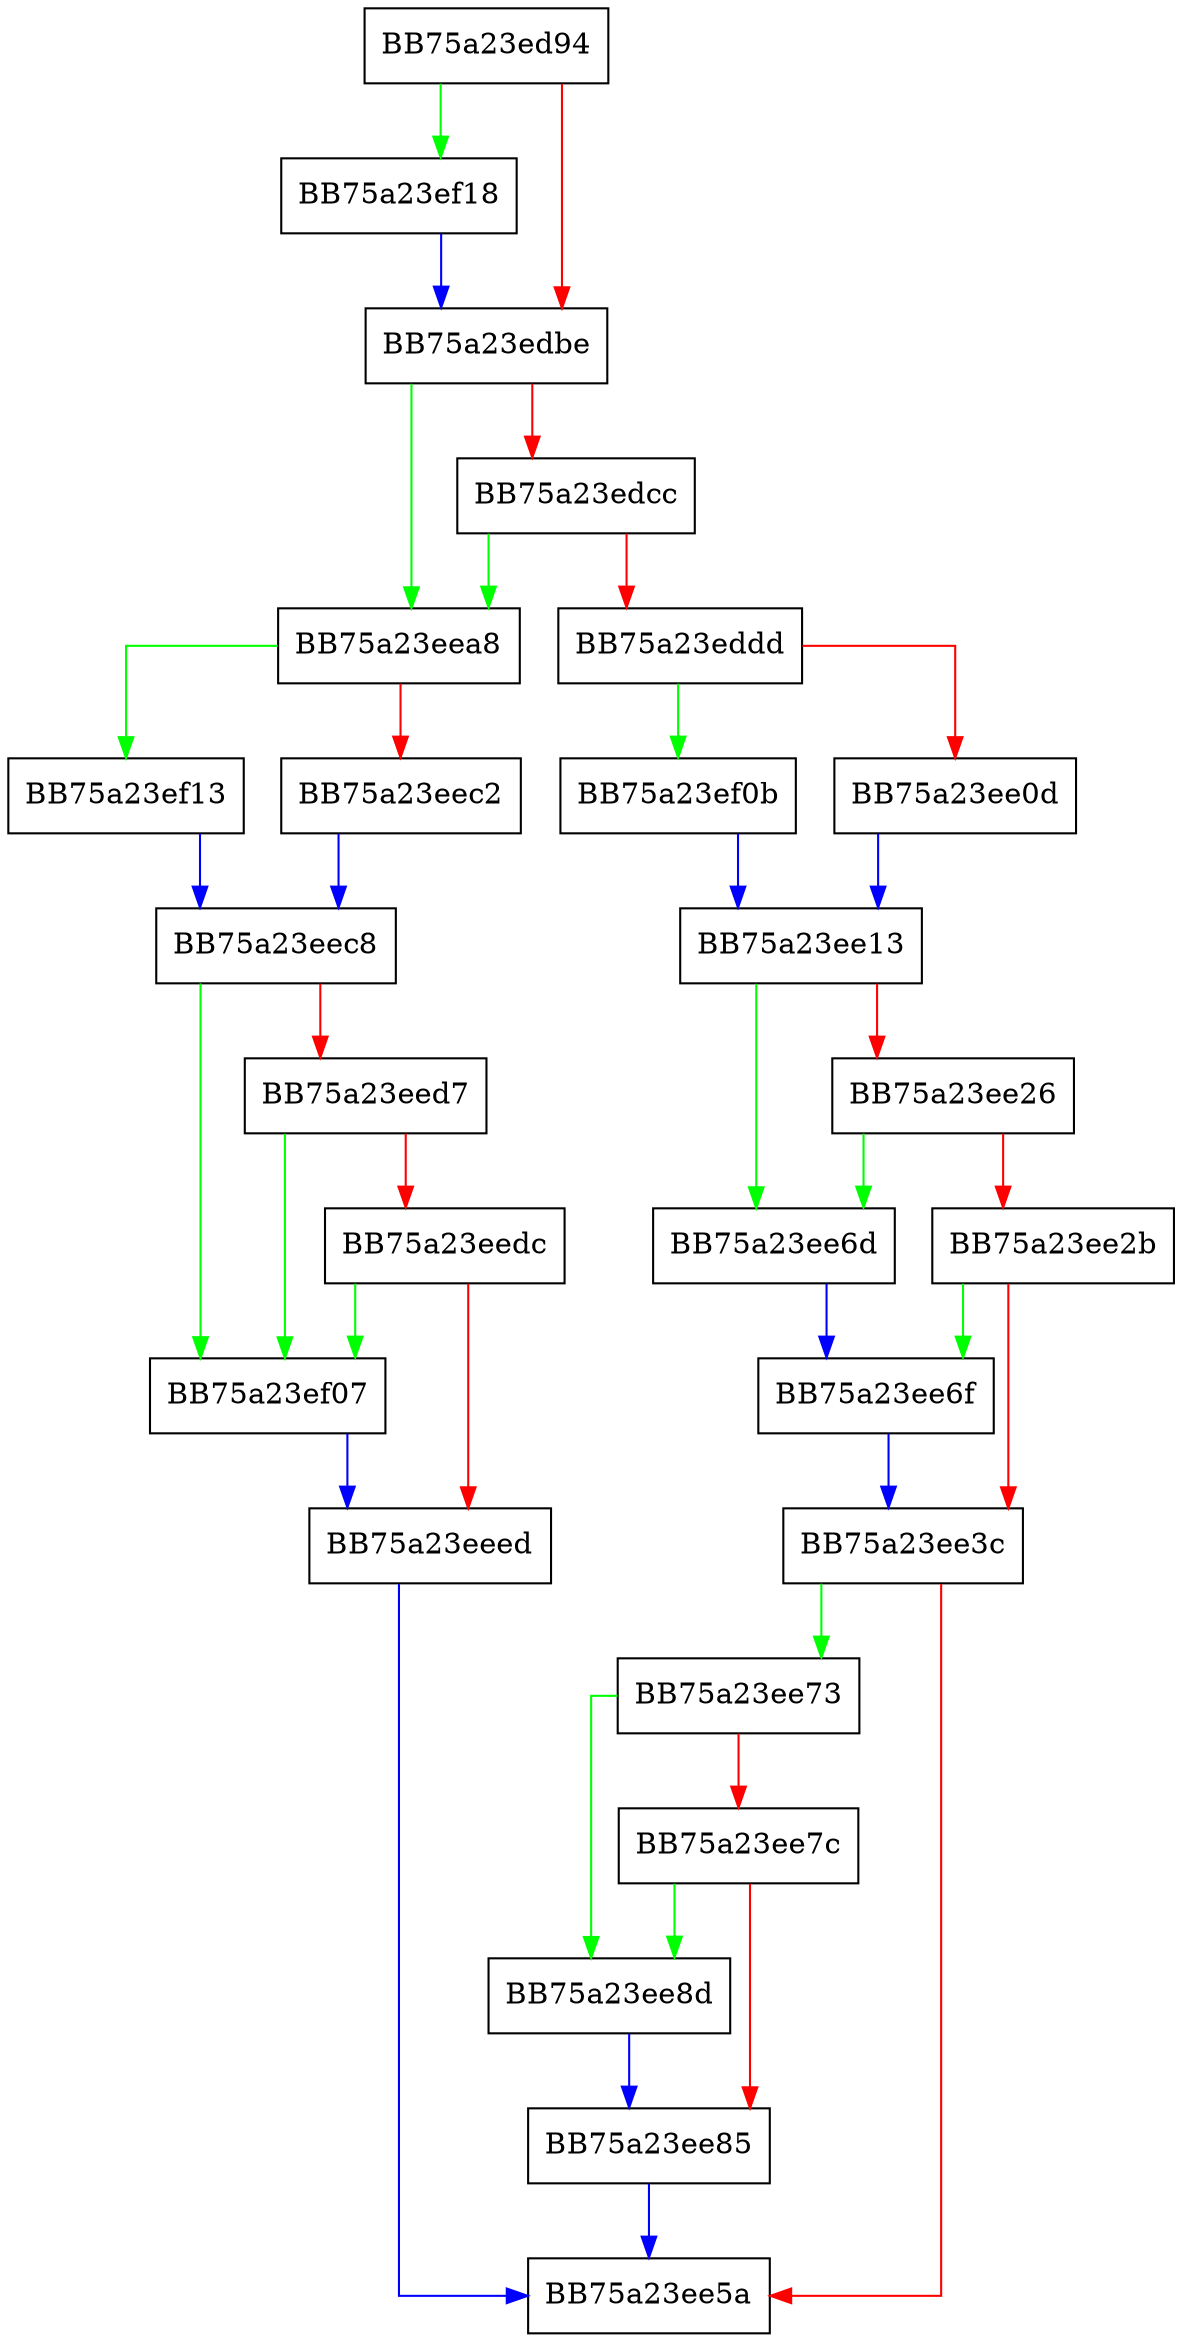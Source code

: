 digraph log_ptrans {
  node [shape="box"];
  graph [splines=ortho];
  BB75a23ed94 -> BB75a23ef18 [color="green"];
  BB75a23ed94 -> BB75a23edbe [color="red"];
  BB75a23edbe -> BB75a23eea8 [color="green"];
  BB75a23edbe -> BB75a23edcc [color="red"];
  BB75a23edcc -> BB75a23eea8 [color="green"];
  BB75a23edcc -> BB75a23eddd [color="red"];
  BB75a23eddd -> BB75a23ef0b [color="green"];
  BB75a23eddd -> BB75a23ee0d [color="red"];
  BB75a23ee0d -> BB75a23ee13 [color="blue"];
  BB75a23ee13 -> BB75a23ee6d [color="green"];
  BB75a23ee13 -> BB75a23ee26 [color="red"];
  BB75a23ee26 -> BB75a23ee6d [color="green"];
  BB75a23ee26 -> BB75a23ee2b [color="red"];
  BB75a23ee2b -> BB75a23ee6f [color="green"];
  BB75a23ee2b -> BB75a23ee3c [color="red"];
  BB75a23ee3c -> BB75a23ee73 [color="green"];
  BB75a23ee3c -> BB75a23ee5a [color="red"];
  BB75a23ee6d -> BB75a23ee6f [color="blue"];
  BB75a23ee6f -> BB75a23ee3c [color="blue"];
  BB75a23ee73 -> BB75a23ee8d [color="green"];
  BB75a23ee73 -> BB75a23ee7c [color="red"];
  BB75a23ee7c -> BB75a23ee8d [color="green"];
  BB75a23ee7c -> BB75a23ee85 [color="red"];
  BB75a23ee85 -> BB75a23ee5a [color="blue"];
  BB75a23ee8d -> BB75a23ee85 [color="blue"];
  BB75a23eea8 -> BB75a23ef13 [color="green"];
  BB75a23eea8 -> BB75a23eec2 [color="red"];
  BB75a23eec2 -> BB75a23eec8 [color="blue"];
  BB75a23eec8 -> BB75a23ef07 [color="green"];
  BB75a23eec8 -> BB75a23eed7 [color="red"];
  BB75a23eed7 -> BB75a23ef07 [color="green"];
  BB75a23eed7 -> BB75a23eedc [color="red"];
  BB75a23eedc -> BB75a23ef07 [color="green"];
  BB75a23eedc -> BB75a23eeed [color="red"];
  BB75a23eeed -> BB75a23ee5a [color="blue"];
  BB75a23ef07 -> BB75a23eeed [color="blue"];
  BB75a23ef0b -> BB75a23ee13 [color="blue"];
  BB75a23ef13 -> BB75a23eec8 [color="blue"];
  BB75a23ef18 -> BB75a23edbe [color="blue"];
}